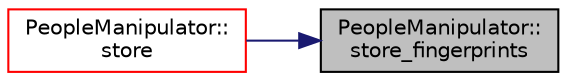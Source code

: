 digraph "PeopleManipulator::store_fingerprints"
{
 // LATEX_PDF_SIZE
  edge [fontname="Helvetica",fontsize="10",labelfontname="Helvetica",labelfontsize="10"];
  node [fontname="Helvetica",fontsize="10",shape=record];
  rankdir="RL";
  Node1 [label="PeopleManipulator::\lstore_fingerprints",height=0.2,width=0.4,color="black", fillcolor="grey75", style="filled", fontcolor="black",tooltip=" "];
  Node1 -> Node2 [dir="back",color="midnightblue",fontsize="10",style="solid",fontname="Helvetica"];
  Node2 [label="PeopleManipulator::\lstore",height=0.2,width=0.4,color="red", fillcolor="white", style="filled",URL="$class_people_manipulator.html#afab4881b75aa9bd257030eb84747b1ac",tooltip=" "];
}
